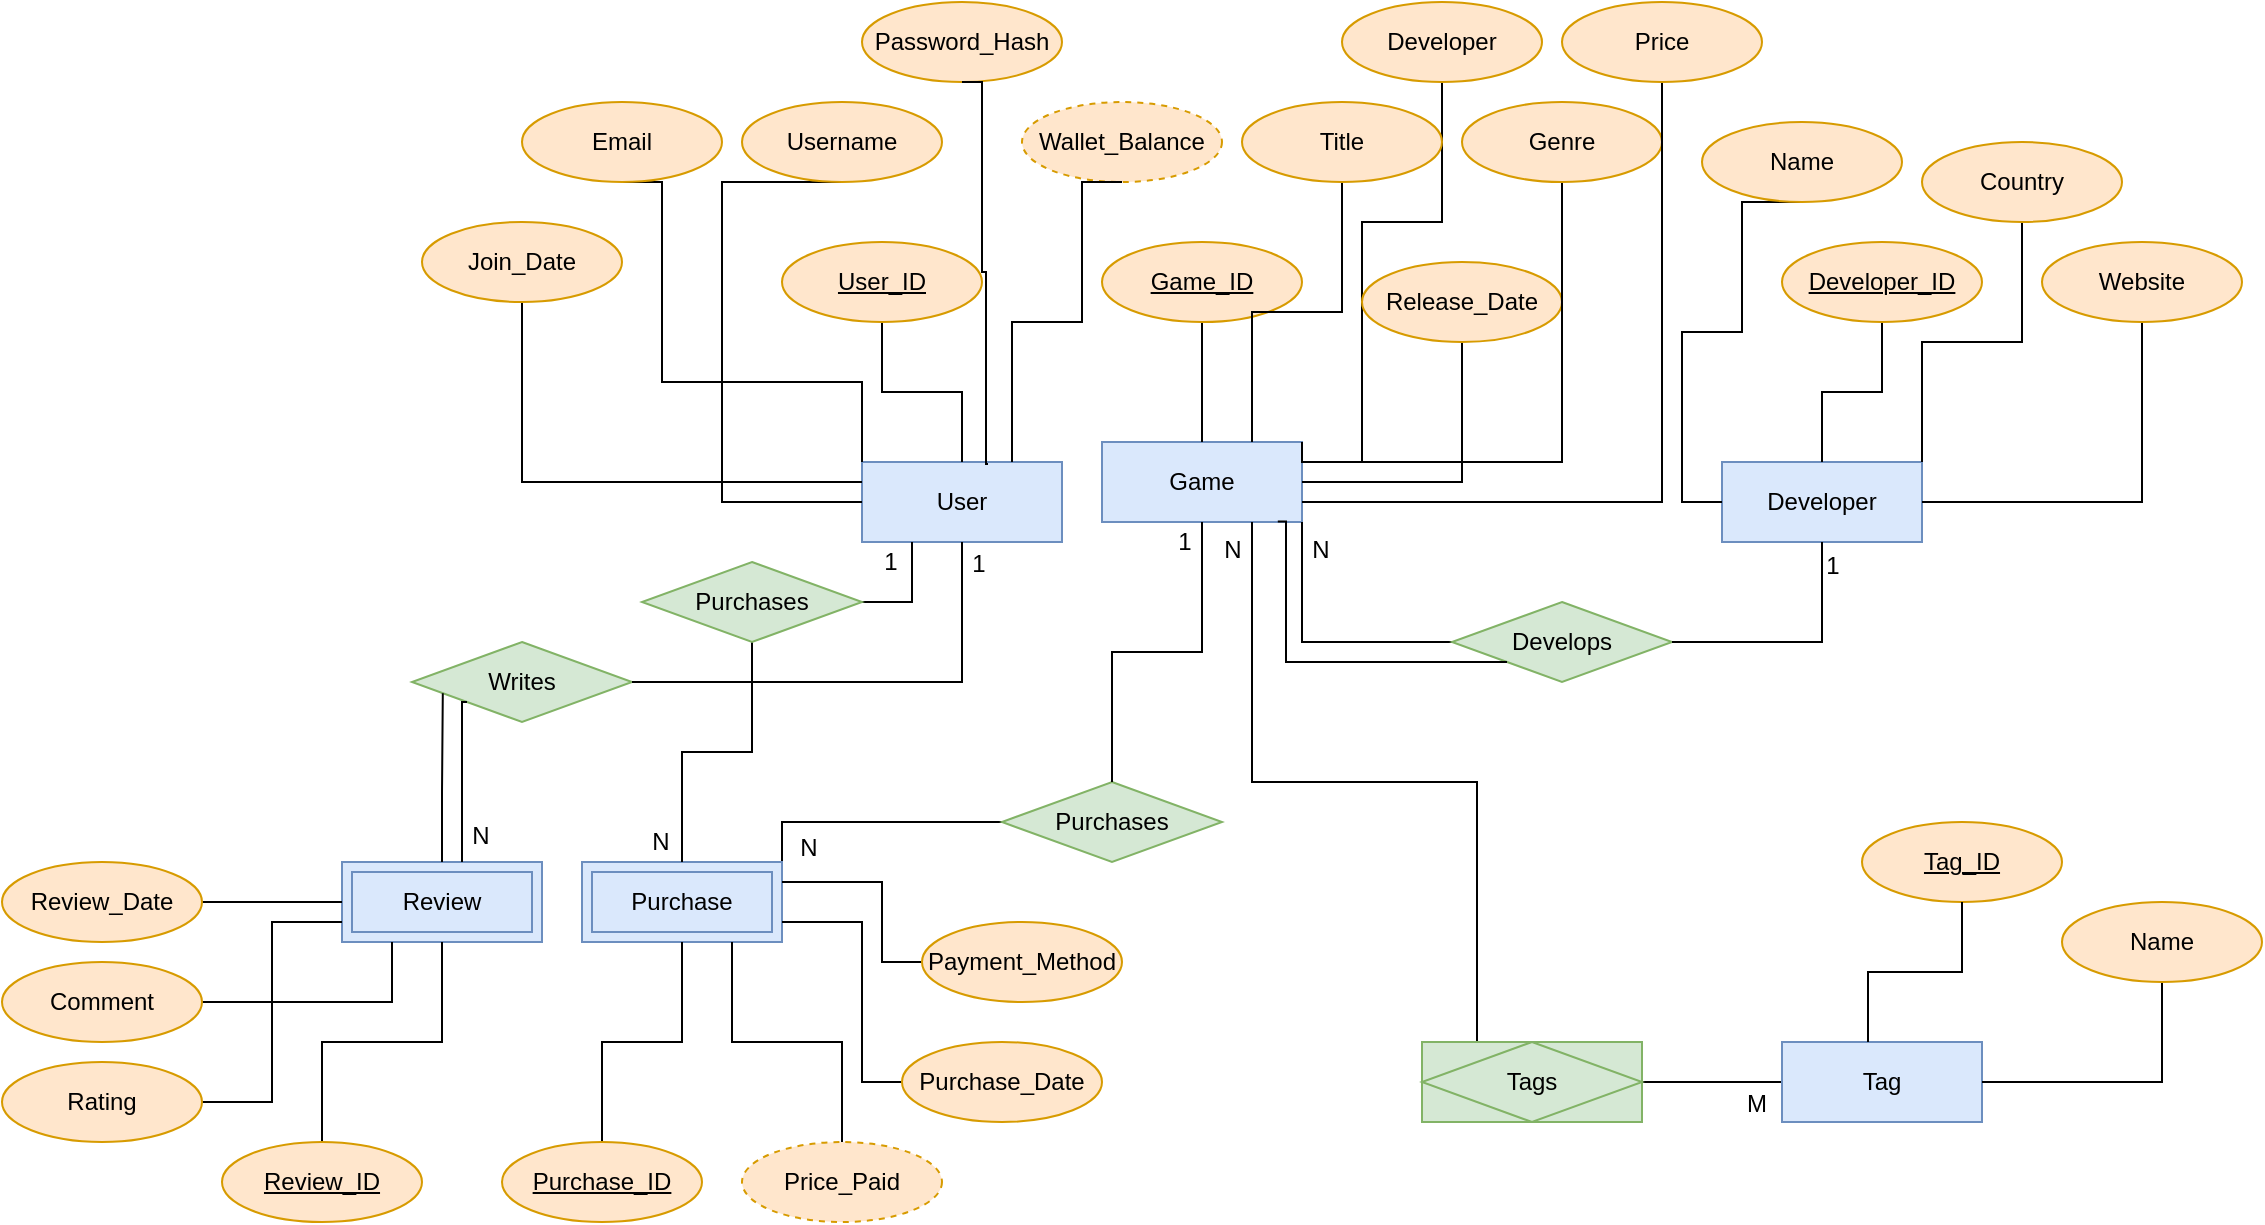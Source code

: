 <mxfile version="24.8.8">
  <diagram name="Page-1" id="dAdxT6PlNflJO-I5DjQb">
    <mxGraphModel dx="2319" dy="924" grid="1" gridSize="10" guides="1" tooltips="1" connect="1" arrows="1" fold="1" page="1" pageScale="1" pageWidth="850" pageHeight="1100" math="0" shadow="0">
      <root>
        <mxCell id="0" />
        <mxCell id="1" parent="0" />
        <mxCell id="sjET2w-emDGGVkZ5eXsf-5" value="User" style="whiteSpace=wrap;html=1;align=center;fillColor=#dae8fc;strokeColor=#6c8ebf;" vertex="1" parent="1">
          <mxGeometry x="120" y="240" width="100" height="40" as="geometry" />
        </mxCell>
        <mxCell id="sjET2w-emDGGVkZ5eXsf-6" value="Game" style="whiteSpace=wrap;html=1;align=center;fillColor=#dae8fc;strokeColor=#6c8ebf;" vertex="1" parent="1">
          <mxGeometry x="240" y="230" width="100" height="40" as="geometry" />
        </mxCell>
        <mxCell id="sjET2w-emDGGVkZ5eXsf-7" value="Developer" style="whiteSpace=wrap;html=1;align=center;fillColor=#dae8fc;strokeColor=#6c8ebf;" vertex="1" parent="1">
          <mxGeometry x="550" y="240" width="100" height="40" as="geometry" />
        </mxCell>
        <mxCell id="sjET2w-emDGGVkZ5eXsf-66" style="edgeStyle=orthogonalEdgeStyle;rounded=0;orthogonalLoop=1;jettySize=auto;html=1;exitX=0;exitY=0.5;exitDx=0;exitDy=0;entryX=1;entryY=0.5;entryDx=0;entryDy=0;endArrow=none;endFill=0;" edge="1" parent="1" source="sjET2w-emDGGVkZ5eXsf-8" target="sjET2w-emDGGVkZ5eXsf-65">
          <mxGeometry relative="1" as="geometry" />
        </mxCell>
        <mxCell id="sjET2w-emDGGVkZ5eXsf-8" value="Tag" style="whiteSpace=wrap;html=1;align=center;fillColor=#dae8fc;strokeColor=#6c8ebf;" vertex="1" parent="1">
          <mxGeometry x="580" y="530" width="100" height="40" as="geometry" />
        </mxCell>
        <mxCell id="sjET2w-emDGGVkZ5eXsf-9" value="Review" style="shape=ext;margin=3;double=1;whiteSpace=wrap;html=1;align=center;fillColor=#dae8fc;strokeColor=#6c8ebf;" vertex="1" parent="1">
          <mxGeometry x="-140" y="440" width="100" height="40" as="geometry" />
        </mxCell>
        <mxCell id="sjET2w-emDGGVkZ5eXsf-85" style="edgeStyle=orthogonalEdgeStyle;rounded=0;orthogonalLoop=1;jettySize=auto;html=1;exitX=1;exitY=0;exitDx=0;exitDy=0;endArrow=none;endFill=0;" edge="1" parent="1" source="sjET2w-emDGGVkZ5eXsf-10" target="sjET2w-emDGGVkZ5eXsf-68">
          <mxGeometry relative="1" as="geometry" />
        </mxCell>
        <mxCell id="sjET2w-emDGGVkZ5eXsf-10" value="Purchase" style="shape=ext;margin=3;double=1;whiteSpace=wrap;html=1;align=center;fillColor=#dae8fc;strokeColor=#6c8ebf;" vertex="1" parent="1">
          <mxGeometry x="-20" y="440" width="100" height="40" as="geometry" />
        </mxCell>
        <mxCell id="sjET2w-emDGGVkZ5eXsf-17" style="edgeStyle=orthogonalEdgeStyle;rounded=0;orthogonalLoop=1;jettySize=auto;html=1;exitX=0.5;exitY=1;exitDx=0;exitDy=0;endArrow=none;endFill=0;" edge="1" parent="1" source="sjET2w-emDGGVkZ5eXsf-11" target="sjET2w-emDGGVkZ5eXsf-5">
          <mxGeometry relative="1" as="geometry" />
        </mxCell>
        <mxCell id="sjET2w-emDGGVkZ5eXsf-11" value="User_ID" style="ellipse;whiteSpace=wrap;html=1;align=center;fontStyle=4;fillColor=#ffe6cc;strokeColor=#d79b00;" vertex="1" parent="1">
          <mxGeometry x="80" y="130" width="100" height="40" as="geometry" />
        </mxCell>
        <mxCell id="sjET2w-emDGGVkZ5eXsf-18" style="edgeStyle=orthogonalEdgeStyle;rounded=0;orthogonalLoop=1;jettySize=auto;html=1;exitX=0.5;exitY=1;exitDx=0;exitDy=0;entryX=0.5;entryY=0;entryDx=0;entryDy=0;endArrow=none;endFill=0;" edge="1" parent="1" source="sjET2w-emDGGVkZ5eXsf-12" target="sjET2w-emDGGVkZ5eXsf-6">
          <mxGeometry relative="1" as="geometry" />
        </mxCell>
        <mxCell id="sjET2w-emDGGVkZ5eXsf-12" value="Game_ID" style="ellipse;whiteSpace=wrap;html=1;align=center;fontStyle=4;fillColor=#ffe6cc;strokeColor=#d79b00;" vertex="1" parent="1">
          <mxGeometry x="240" y="130" width="100" height="40" as="geometry" />
        </mxCell>
        <mxCell id="sjET2w-emDGGVkZ5eXsf-19" style="edgeStyle=orthogonalEdgeStyle;rounded=0;orthogonalLoop=1;jettySize=auto;html=1;exitX=0.5;exitY=0;exitDx=0;exitDy=0;entryX=0.5;entryY=1;entryDx=0;entryDy=0;endArrow=none;endFill=0;" edge="1" parent="1" source="sjET2w-emDGGVkZ5eXsf-13" target="sjET2w-emDGGVkZ5eXsf-9">
          <mxGeometry relative="1" as="geometry" />
        </mxCell>
        <mxCell id="sjET2w-emDGGVkZ5eXsf-13" value="Review_ID" style="ellipse;whiteSpace=wrap;html=1;align=center;fontStyle=4;fillColor=#ffe6cc;strokeColor=#d79b00;" vertex="1" parent="1">
          <mxGeometry x="-200" y="580" width="100" height="40" as="geometry" />
        </mxCell>
        <mxCell id="sjET2w-emDGGVkZ5eXsf-21" style="edgeStyle=orthogonalEdgeStyle;rounded=0;orthogonalLoop=1;jettySize=auto;html=1;exitX=0.5;exitY=1;exitDx=0;exitDy=0;entryX=0.5;entryY=0;entryDx=0;entryDy=0;endArrow=none;endFill=0;" edge="1" parent="1" source="sjET2w-emDGGVkZ5eXsf-14" target="sjET2w-emDGGVkZ5eXsf-7">
          <mxGeometry relative="1" as="geometry" />
        </mxCell>
        <mxCell id="sjET2w-emDGGVkZ5eXsf-14" value="Developer_ID" style="ellipse;whiteSpace=wrap;html=1;align=center;fontStyle=4;fillColor=#ffe6cc;strokeColor=#d79b00;" vertex="1" parent="1">
          <mxGeometry x="580" y="130" width="100" height="40" as="geometry" />
        </mxCell>
        <mxCell id="sjET2w-emDGGVkZ5eXsf-15" value="Tag_ID" style="ellipse;whiteSpace=wrap;html=1;align=center;fontStyle=4;fillColor=#ffe6cc;strokeColor=#d79b00;" vertex="1" parent="1">
          <mxGeometry x="620" y="420" width="100" height="40" as="geometry" />
        </mxCell>
        <mxCell id="sjET2w-emDGGVkZ5eXsf-20" style="edgeStyle=orthogonalEdgeStyle;rounded=0;orthogonalLoop=1;jettySize=auto;html=1;exitX=0.5;exitY=0;exitDx=0;exitDy=0;entryX=0.5;entryY=1;entryDx=0;entryDy=0;endArrow=none;endFill=0;" edge="1" parent="1" source="sjET2w-emDGGVkZ5eXsf-16" target="sjET2w-emDGGVkZ5eXsf-10">
          <mxGeometry relative="1" as="geometry" />
        </mxCell>
        <mxCell id="sjET2w-emDGGVkZ5eXsf-16" value="Purchase_ID" style="ellipse;whiteSpace=wrap;html=1;align=center;fontStyle=4;fillColor=#ffe6cc;strokeColor=#d79b00;" vertex="1" parent="1">
          <mxGeometry x="-60" y="580" width="100" height="40" as="geometry" />
        </mxCell>
        <mxCell id="sjET2w-emDGGVkZ5eXsf-22" style="edgeStyle=orthogonalEdgeStyle;rounded=0;orthogonalLoop=1;jettySize=auto;html=1;exitX=0.5;exitY=1;exitDx=0;exitDy=0;entryX=0.43;entryY=0;entryDx=0;entryDy=0;entryPerimeter=0;endArrow=none;endFill=0;" edge="1" parent="1" source="sjET2w-emDGGVkZ5eXsf-15" target="sjET2w-emDGGVkZ5eXsf-8">
          <mxGeometry relative="1" as="geometry" />
        </mxCell>
        <mxCell id="sjET2w-emDGGVkZ5eXsf-24" style="edgeStyle=orthogonalEdgeStyle;rounded=0;orthogonalLoop=1;jettySize=auto;html=1;exitX=0.5;exitY=0;exitDx=0;exitDy=0;entryX=0.75;entryY=1;entryDx=0;entryDy=0;endArrow=none;endFill=0;" edge="1" parent="1" source="sjET2w-emDGGVkZ5eXsf-23" target="sjET2w-emDGGVkZ5eXsf-10">
          <mxGeometry relative="1" as="geometry" />
        </mxCell>
        <mxCell id="sjET2w-emDGGVkZ5eXsf-23" value="Price_Paid" style="ellipse;whiteSpace=wrap;html=1;align=center;dashed=1;fillColor=#ffe6cc;strokeColor=#d79b00;" vertex="1" parent="1">
          <mxGeometry x="60" y="580" width="100" height="40" as="geometry" />
        </mxCell>
        <mxCell id="sjET2w-emDGGVkZ5eXsf-25" value="Wallet_Balance" style="ellipse;whiteSpace=wrap;html=1;align=center;dashed=1;fillColor=#ffe6cc;strokeColor=#d79b00;" vertex="1" parent="1">
          <mxGeometry x="200" y="60" width="100" height="40" as="geometry" />
        </mxCell>
        <mxCell id="sjET2w-emDGGVkZ5eXsf-26" style="edgeStyle=orthogonalEdgeStyle;rounded=0;orthogonalLoop=1;jettySize=auto;html=1;exitX=0.5;exitY=1;exitDx=0;exitDy=0;entryX=0.75;entryY=0;entryDx=0;entryDy=0;endArrow=none;endFill=0;" edge="1" parent="1" source="sjET2w-emDGGVkZ5eXsf-25" target="sjET2w-emDGGVkZ5eXsf-5">
          <mxGeometry relative="1" as="geometry">
            <mxPoint x="180" y="250" as="targetPoint" />
            <Array as="points">
              <mxPoint x="230" y="100" />
              <mxPoint x="230" y="170" />
              <mxPoint x="195" y="170" />
            </Array>
          </mxGeometry>
        </mxCell>
        <mxCell id="sjET2w-emDGGVkZ5eXsf-28" style="edgeStyle=orthogonalEdgeStyle;rounded=0;orthogonalLoop=1;jettySize=auto;html=1;exitX=0.5;exitY=1;exitDx=0;exitDy=0;entryX=0;entryY=0.5;entryDx=0;entryDy=0;endArrow=none;endFill=0;" edge="1" parent="1" source="sjET2w-emDGGVkZ5eXsf-27" target="sjET2w-emDGGVkZ5eXsf-5">
          <mxGeometry relative="1" as="geometry">
            <Array as="points">
              <mxPoint x="50" y="100" />
              <mxPoint x="50" y="260" />
            </Array>
          </mxGeometry>
        </mxCell>
        <mxCell id="sjET2w-emDGGVkZ5eXsf-27" value="Username" style="ellipse;whiteSpace=wrap;html=1;align=center;fillColor=#ffe6cc;strokeColor=#d79b00;" vertex="1" parent="1">
          <mxGeometry x="60" y="60" width="100" height="40" as="geometry" />
        </mxCell>
        <mxCell id="sjET2w-emDGGVkZ5eXsf-29" value="Password_Hash" style="ellipse;whiteSpace=wrap;html=1;align=center;fillColor=#ffe6cc;strokeColor=#d79b00;" vertex="1" parent="1">
          <mxGeometry x="120" y="10" width="100" height="40" as="geometry" />
        </mxCell>
        <mxCell id="sjET2w-emDGGVkZ5eXsf-30" style="edgeStyle=orthogonalEdgeStyle;rounded=0;orthogonalLoop=1;jettySize=auto;html=1;exitX=0.5;exitY=1;exitDx=0;exitDy=0;entryX=0.63;entryY=0.025;entryDx=0;entryDy=0;entryPerimeter=0;endArrow=none;endFill=0;" edge="1" parent="1" source="sjET2w-emDGGVkZ5eXsf-29" target="sjET2w-emDGGVkZ5eXsf-5">
          <mxGeometry relative="1" as="geometry">
            <mxPoint x="230" y="220" as="targetPoint" />
            <Array as="points">
              <mxPoint x="180" y="50" />
              <mxPoint x="180" y="145" />
              <mxPoint x="182" y="145" />
            </Array>
          </mxGeometry>
        </mxCell>
        <mxCell id="sjET2w-emDGGVkZ5eXsf-34" style="edgeStyle=orthogonalEdgeStyle;rounded=0;orthogonalLoop=1;jettySize=auto;html=1;exitX=0.5;exitY=1;exitDx=0;exitDy=0;entryX=0;entryY=0;entryDx=0;entryDy=0;endArrow=none;endFill=0;" edge="1" parent="1" source="sjET2w-emDGGVkZ5eXsf-31" target="sjET2w-emDGGVkZ5eXsf-5">
          <mxGeometry relative="1" as="geometry">
            <Array as="points">
              <mxPoint x="20" y="100" />
              <mxPoint x="20" y="200" />
              <mxPoint x="120" y="200" />
            </Array>
          </mxGeometry>
        </mxCell>
        <mxCell id="sjET2w-emDGGVkZ5eXsf-31" value="Email" style="ellipse;whiteSpace=wrap;html=1;align=center;fillColor=#ffe6cc;strokeColor=#d79b00;" vertex="1" parent="1">
          <mxGeometry x="-50" y="60" width="100" height="40" as="geometry" />
        </mxCell>
        <mxCell id="sjET2w-emDGGVkZ5eXsf-33" style="edgeStyle=orthogonalEdgeStyle;rounded=0;orthogonalLoop=1;jettySize=auto;html=1;exitX=0.5;exitY=1;exitDx=0;exitDy=0;entryX=0;entryY=0.25;entryDx=0;entryDy=0;endArrow=none;endFill=0;" edge="1" parent="1" source="sjET2w-emDGGVkZ5eXsf-32" target="sjET2w-emDGGVkZ5eXsf-5">
          <mxGeometry relative="1" as="geometry" />
        </mxCell>
        <mxCell id="sjET2w-emDGGVkZ5eXsf-32" value="Join_Date" style="ellipse;whiteSpace=wrap;html=1;align=center;fillColor=#ffe6cc;strokeColor=#d79b00;" vertex="1" parent="1">
          <mxGeometry x="-100" y="120" width="100" height="40" as="geometry" />
        </mxCell>
        <mxCell id="sjET2w-emDGGVkZ5eXsf-42" style="edgeStyle=orthogonalEdgeStyle;rounded=0;orthogonalLoop=1;jettySize=auto;html=1;exitX=0.5;exitY=1;exitDx=0;exitDy=0;entryX=1;entryY=0;entryDx=0;entryDy=0;endArrow=none;endFill=0;" edge="1" parent="1" source="sjET2w-emDGGVkZ5eXsf-35" target="sjET2w-emDGGVkZ5eXsf-6">
          <mxGeometry relative="1" as="geometry">
            <Array as="points">
              <mxPoint x="410" y="120" />
              <mxPoint x="370" y="120" />
              <mxPoint x="370" y="240" />
            </Array>
          </mxGeometry>
        </mxCell>
        <mxCell id="sjET2w-emDGGVkZ5eXsf-35" value="Developer" style="ellipse;whiteSpace=wrap;html=1;align=center;fillColor=#ffe6cc;strokeColor=#d79b00;" vertex="1" parent="1">
          <mxGeometry x="360" y="10" width="100" height="40" as="geometry" />
        </mxCell>
        <mxCell id="sjET2w-emDGGVkZ5eXsf-41" style="edgeStyle=orthogonalEdgeStyle;rounded=0;orthogonalLoop=1;jettySize=auto;html=1;exitX=0.5;exitY=1;exitDx=0;exitDy=0;entryX=1;entryY=0.5;entryDx=0;entryDy=0;endArrow=none;endFill=0;" edge="1" parent="1" source="sjET2w-emDGGVkZ5eXsf-36" target="sjET2w-emDGGVkZ5eXsf-6">
          <mxGeometry relative="1" as="geometry" />
        </mxCell>
        <mxCell id="sjET2w-emDGGVkZ5eXsf-36" value="Release_Date" style="ellipse;whiteSpace=wrap;html=1;align=center;fillColor=#ffe6cc;strokeColor=#d79b00;" vertex="1" parent="1">
          <mxGeometry x="370" y="140" width="100" height="40" as="geometry" />
        </mxCell>
        <mxCell id="sjET2w-emDGGVkZ5eXsf-39" style="edgeStyle=orthogonalEdgeStyle;rounded=0;orthogonalLoop=1;jettySize=auto;html=1;exitX=0.5;exitY=1;exitDx=0;exitDy=0;entryX=0.75;entryY=0;entryDx=0;entryDy=0;endArrow=none;endFill=0;" edge="1" parent="1" source="sjET2w-emDGGVkZ5eXsf-37" target="sjET2w-emDGGVkZ5eXsf-6">
          <mxGeometry relative="1" as="geometry" />
        </mxCell>
        <mxCell id="sjET2w-emDGGVkZ5eXsf-37" value="Title" style="ellipse;whiteSpace=wrap;html=1;align=center;fillColor=#ffe6cc;strokeColor=#d79b00;" vertex="1" parent="1">
          <mxGeometry x="310" y="60" width="100" height="40" as="geometry" />
        </mxCell>
        <mxCell id="sjET2w-emDGGVkZ5eXsf-40" style="edgeStyle=orthogonalEdgeStyle;rounded=0;orthogonalLoop=1;jettySize=auto;html=1;exitX=0.5;exitY=1;exitDx=0;exitDy=0;entryX=1;entryY=0.25;entryDx=0;entryDy=0;endArrow=none;endFill=0;" edge="1" parent="1" source="sjET2w-emDGGVkZ5eXsf-38" target="sjET2w-emDGGVkZ5eXsf-6">
          <mxGeometry relative="1" as="geometry" />
        </mxCell>
        <mxCell id="sjET2w-emDGGVkZ5eXsf-38" value="Genre" style="ellipse;whiteSpace=wrap;html=1;align=center;fillColor=#ffe6cc;strokeColor=#d79b00;" vertex="1" parent="1">
          <mxGeometry x="420" y="60" width="100" height="40" as="geometry" />
        </mxCell>
        <mxCell id="sjET2w-emDGGVkZ5eXsf-44" style="edgeStyle=orthogonalEdgeStyle;rounded=0;orthogonalLoop=1;jettySize=auto;html=1;exitX=0.5;exitY=1;exitDx=0;exitDy=0;entryX=1;entryY=0.75;entryDx=0;entryDy=0;endArrow=none;endFill=0;" edge="1" parent="1" source="sjET2w-emDGGVkZ5eXsf-43" target="sjET2w-emDGGVkZ5eXsf-6">
          <mxGeometry relative="1" as="geometry" />
        </mxCell>
        <mxCell id="sjET2w-emDGGVkZ5eXsf-43" value="Price" style="ellipse;whiteSpace=wrap;html=1;align=center;fillColor=#ffe6cc;strokeColor=#d79b00;" vertex="1" parent="1">
          <mxGeometry x="470" y="10" width="100" height="40" as="geometry" />
        </mxCell>
        <mxCell id="sjET2w-emDGGVkZ5eXsf-46" style="edgeStyle=orthogonalEdgeStyle;rounded=0;orthogonalLoop=1;jettySize=auto;html=1;exitX=1;exitY=0.5;exitDx=0;exitDy=0;entryX=0;entryY=0.75;entryDx=0;entryDy=0;endArrow=none;endFill=0;" edge="1" parent="1" source="sjET2w-emDGGVkZ5eXsf-45" target="sjET2w-emDGGVkZ5eXsf-9">
          <mxGeometry relative="1" as="geometry" />
        </mxCell>
        <mxCell id="sjET2w-emDGGVkZ5eXsf-45" value="Rating" style="ellipse;whiteSpace=wrap;html=1;align=center;fillColor=#ffe6cc;strokeColor=#d79b00;" vertex="1" parent="1">
          <mxGeometry x="-310" y="540" width="100" height="40" as="geometry" />
        </mxCell>
        <mxCell id="sjET2w-emDGGVkZ5eXsf-49" style="edgeStyle=orthogonalEdgeStyle;rounded=0;orthogonalLoop=1;jettySize=auto;html=1;exitX=1;exitY=0.5;exitDx=0;exitDy=0;entryX=0.25;entryY=1;entryDx=0;entryDy=0;endArrow=none;endFill=0;" edge="1" parent="1" source="sjET2w-emDGGVkZ5eXsf-47" target="sjET2w-emDGGVkZ5eXsf-9">
          <mxGeometry relative="1" as="geometry" />
        </mxCell>
        <mxCell id="sjET2w-emDGGVkZ5eXsf-47" value="Comment" style="ellipse;whiteSpace=wrap;html=1;align=center;fillColor=#ffe6cc;strokeColor=#d79b00;" vertex="1" parent="1">
          <mxGeometry x="-310" y="490" width="100" height="40" as="geometry" />
        </mxCell>
        <mxCell id="sjET2w-emDGGVkZ5eXsf-50" style="edgeStyle=orthogonalEdgeStyle;rounded=0;orthogonalLoop=1;jettySize=auto;html=1;exitX=1;exitY=0.5;exitDx=0;exitDy=0;entryX=0;entryY=0.5;entryDx=0;entryDy=0;endArrow=none;endFill=0;" edge="1" parent="1" source="sjET2w-emDGGVkZ5eXsf-48" target="sjET2w-emDGGVkZ5eXsf-9">
          <mxGeometry relative="1" as="geometry" />
        </mxCell>
        <mxCell id="sjET2w-emDGGVkZ5eXsf-48" value="Review_Date" style="ellipse;whiteSpace=wrap;html=1;align=center;fillColor=#ffe6cc;strokeColor=#d79b00;" vertex="1" parent="1">
          <mxGeometry x="-310" y="440" width="100" height="40" as="geometry" />
        </mxCell>
        <mxCell id="sjET2w-emDGGVkZ5eXsf-52" style="edgeStyle=orthogonalEdgeStyle;rounded=0;orthogonalLoop=1;jettySize=auto;html=1;exitX=0;exitY=0.5;exitDx=0;exitDy=0;entryX=1;entryY=0.75;entryDx=0;entryDy=0;endArrow=none;endFill=0;" edge="1" parent="1" source="sjET2w-emDGGVkZ5eXsf-51" target="sjET2w-emDGGVkZ5eXsf-10">
          <mxGeometry relative="1" as="geometry">
            <Array as="points">
              <mxPoint x="120" y="550" />
              <mxPoint x="120" y="470" />
            </Array>
          </mxGeometry>
        </mxCell>
        <mxCell id="sjET2w-emDGGVkZ5eXsf-51" value="Purchase_Date" style="ellipse;whiteSpace=wrap;html=1;align=center;fillColor=#ffe6cc;strokeColor=#d79b00;" vertex="1" parent="1">
          <mxGeometry x="140" y="530" width="100" height="40" as="geometry" />
        </mxCell>
        <mxCell id="sjET2w-emDGGVkZ5eXsf-54" style="edgeStyle=orthogonalEdgeStyle;rounded=0;orthogonalLoop=1;jettySize=auto;html=1;exitX=0;exitY=0.5;exitDx=0;exitDy=0;entryX=1;entryY=0.25;entryDx=0;entryDy=0;endArrow=none;endFill=0;" edge="1" parent="1" source="sjET2w-emDGGVkZ5eXsf-53" target="sjET2w-emDGGVkZ5eXsf-10">
          <mxGeometry relative="1" as="geometry">
            <Array as="points">
              <mxPoint x="130" y="490" />
              <mxPoint x="130" y="450" />
            </Array>
          </mxGeometry>
        </mxCell>
        <mxCell id="sjET2w-emDGGVkZ5eXsf-53" value="Payment_Method" style="ellipse;whiteSpace=wrap;html=1;align=center;fillColor=#ffe6cc;strokeColor=#d79b00;" vertex="1" parent="1">
          <mxGeometry x="150" y="470" width="100" height="40" as="geometry" />
        </mxCell>
        <mxCell id="sjET2w-emDGGVkZ5eXsf-58" style="edgeStyle=orthogonalEdgeStyle;rounded=0;orthogonalLoop=1;jettySize=auto;html=1;exitX=0.5;exitY=1;exitDx=0;exitDy=0;entryX=0;entryY=0.5;entryDx=0;entryDy=0;endArrow=none;endFill=0;" edge="1" parent="1" source="sjET2w-emDGGVkZ5eXsf-55" target="sjET2w-emDGGVkZ5eXsf-7">
          <mxGeometry relative="1" as="geometry">
            <Array as="points">
              <mxPoint x="560" y="110" />
              <mxPoint x="560" y="175" />
              <mxPoint x="530" y="175" />
              <mxPoint x="530" y="260" />
            </Array>
          </mxGeometry>
        </mxCell>
        <mxCell id="sjET2w-emDGGVkZ5eXsf-55" value="Name" style="ellipse;whiteSpace=wrap;html=1;align=center;fillColor=#ffe6cc;strokeColor=#d79b00;" vertex="1" parent="1">
          <mxGeometry x="540" y="70" width="100" height="40" as="geometry" />
        </mxCell>
        <mxCell id="sjET2w-emDGGVkZ5eXsf-59" style="edgeStyle=orthogonalEdgeStyle;rounded=0;orthogonalLoop=1;jettySize=auto;html=1;exitX=0.5;exitY=1;exitDx=0;exitDy=0;entryX=1;entryY=0.5;entryDx=0;entryDy=0;endArrow=none;endFill=0;" edge="1" parent="1" source="sjET2w-emDGGVkZ5eXsf-56" target="sjET2w-emDGGVkZ5eXsf-7">
          <mxGeometry relative="1" as="geometry" />
        </mxCell>
        <mxCell id="sjET2w-emDGGVkZ5eXsf-56" value="Website" style="ellipse;whiteSpace=wrap;html=1;align=center;fillColor=#ffe6cc;strokeColor=#d79b00;" vertex="1" parent="1">
          <mxGeometry x="710" y="130" width="100" height="40" as="geometry" />
        </mxCell>
        <mxCell id="sjET2w-emDGGVkZ5eXsf-60" style="edgeStyle=orthogonalEdgeStyle;rounded=0;orthogonalLoop=1;jettySize=auto;html=1;exitX=0.5;exitY=1;exitDx=0;exitDy=0;entryX=1;entryY=0;entryDx=0;entryDy=0;endArrow=none;endFill=0;" edge="1" parent="1" source="sjET2w-emDGGVkZ5eXsf-57" target="sjET2w-emDGGVkZ5eXsf-7">
          <mxGeometry relative="1" as="geometry" />
        </mxCell>
        <mxCell id="sjET2w-emDGGVkZ5eXsf-57" value="Country" style="ellipse;whiteSpace=wrap;html=1;align=center;fillColor=#ffe6cc;strokeColor=#d79b00;" vertex="1" parent="1">
          <mxGeometry x="650" y="80" width="100" height="40" as="geometry" />
        </mxCell>
        <mxCell id="sjET2w-emDGGVkZ5eXsf-63" style="edgeStyle=orthogonalEdgeStyle;rounded=0;orthogonalLoop=1;jettySize=auto;html=1;exitX=0.5;exitY=1;exitDx=0;exitDy=0;entryX=1;entryY=0.5;entryDx=0;entryDy=0;endArrow=none;endFill=0;" edge="1" parent="1" source="sjET2w-emDGGVkZ5eXsf-62" target="sjET2w-emDGGVkZ5eXsf-8">
          <mxGeometry relative="1" as="geometry" />
        </mxCell>
        <mxCell id="sjET2w-emDGGVkZ5eXsf-62" value="Name" style="ellipse;whiteSpace=wrap;html=1;align=center;fillColor=#ffe6cc;strokeColor=#d79b00;" vertex="1" parent="1">
          <mxGeometry x="720" y="460" width="100" height="40" as="geometry" />
        </mxCell>
        <mxCell id="sjET2w-emDGGVkZ5eXsf-64" value="Writes" style="shape=rhombus;perimeter=rhombusPerimeter;whiteSpace=wrap;html=1;align=center;fillColor=#d5e8d4;strokeColor=#82b366;" vertex="1" parent="1">
          <mxGeometry x="-105" y="330" width="110" height="40" as="geometry" />
        </mxCell>
        <mxCell id="sjET2w-emDGGVkZ5eXsf-67" style="edgeStyle=orthogonalEdgeStyle;rounded=0;orthogonalLoop=1;jettySize=auto;html=1;exitX=0.25;exitY=0;exitDx=0;exitDy=0;entryX=0.75;entryY=1;entryDx=0;entryDy=0;endArrow=none;endFill=0;" edge="1" parent="1" source="sjET2w-emDGGVkZ5eXsf-65" target="sjET2w-emDGGVkZ5eXsf-6">
          <mxGeometry relative="1" as="geometry" />
        </mxCell>
        <mxCell id="sjET2w-emDGGVkZ5eXsf-65" value="Tags" style="shape=associativeEntity;whiteSpace=wrap;html=1;align=center;fillColor=#d5e8d4;strokeColor=#82b366;" vertex="1" parent="1">
          <mxGeometry x="400" y="530" width="110" height="40" as="geometry" />
        </mxCell>
        <mxCell id="sjET2w-emDGGVkZ5eXsf-68" value="Purchases" style="shape=rhombus;perimeter=rhombusPerimeter;whiteSpace=wrap;html=1;align=center;fillColor=#d5e8d4;strokeColor=#82b366;" vertex="1" parent="1">
          <mxGeometry x="190" y="400" width="110" height="40" as="geometry" />
        </mxCell>
        <mxCell id="sjET2w-emDGGVkZ5eXsf-71" style="edgeStyle=orthogonalEdgeStyle;rounded=0;orthogonalLoop=1;jettySize=auto;html=1;exitX=0;exitY=0.5;exitDx=0;exitDy=0;entryX=1;entryY=1;entryDx=0;entryDy=0;endArrow=none;endFill=0;" edge="1" parent="1" source="sjET2w-emDGGVkZ5eXsf-69" target="sjET2w-emDGGVkZ5eXsf-6">
          <mxGeometry relative="1" as="geometry" />
        </mxCell>
        <mxCell id="sjET2w-emDGGVkZ5eXsf-69" value="Develops" style="shape=rhombus;perimeter=rhombusPerimeter;whiteSpace=wrap;html=1;align=center;fillColor=#d5e8d4;strokeColor=#82b366;" vertex="1" parent="1">
          <mxGeometry x="415" y="310" width="110" height="40" as="geometry" />
        </mxCell>
        <mxCell id="sjET2w-emDGGVkZ5eXsf-83" style="edgeStyle=orthogonalEdgeStyle;rounded=0;orthogonalLoop=1;jettySize=auto;html=1;exitX=0.5;exitY=1;exitDx=0;exitDy=0;endArrow=none;endFill=0;" edge="1" parent="1" source="sjET2w-emDGGVkZ5eXsf-70" target="sjET2w-emDGGVkZ5eXsf-10">
          <mxGeometry relative="1" as="geometry" />
        </mxCell>
        <mxCell id="sjET2w-emDGGVkZ5eXsf-84" style="edgeStyle=orthogonalEdgeStyle;rounded=0;orthogonalLoop=1;jettySize=auto;html=1;exitX=1;exitY=0.5;exitDx=0;exitDy=0;entryX=0.25;entryY=1;entryDx=0;entryDy=0;endArrow=none;endFill=0;" edge="1" parent="1" source="sjET2w-emDGGVkZ5eXsf-70" target="sjET2w-emDGGVkZ5eXsf-5">
          <mxGeometry relative="1" as="geometry" />
        </mxCell>
        <mxCell id="sjET2w-emDGGVkZ5eXsf-70" value="Purchases" style="shape=rhombus;perimeter=rhombusPerimeter;whiteSpace=wrap;html=1;align=center;fillColor=#d5e8d4;strokeColor=#82b366;" vertex="1" parent="1">
          <mxGeometry x="10" y="290" width="110" height="40" as="geometry" />
        </mxCell>
        <mxCell id="sjET2w-emDGGVkZ5eXsf-72" style="edgeStyle=orthogonalEdgeStyle;rounded=0;orthogonalLoop=1;jettySize=auto;html=1;exitX=0.879;exitY=0.995;exitDx=0;exitDy=0;exitPerimeter=0;endArrow=none;endFill=0;entryX=0;entryY=1;entryDx=0;entryDy=0;" edge="1" parent="1" source="sjET2w-emDGGVkZ5eXsf-6" target="sjET2w-emDGGVkZ5eXsf-69">
          <mxGeometry relative="1" as="geometry">
            <mxPoint x="420" y="340" as="targetPoint" />
            <Array as="points">
              <mxPoint x="332" y="270" />
              <mxPoint x="332" y="340" />
            </Array>
          </mxGeometry>
        </mxCell>
        <mxCell id="sjET2w-emDGGVkZ5eXsf-73" style="edgeStyle=orthogonalEdgeStyle;rounded=0;orthogonalLoop=1;jettySize=auto;html=1;exitX=1;exitY=0.5;exitDx=0;exitDy=0;entryX=0.5;entryY=1;entryDx=0;entryDy=0;endArrow=none;endFill=0;" edge="1" parent="1" source="sjET2w-emDGGVkZ5eXsf-69" target="sjET2w-emDGGVkZ5eXsf-7">
          <mxGeometry relative="1" as="geometry" />
        </mxCell>
        <mxCell id="sjET2w-emDGGVkZ5eXsf-74" value="1" style="text;html=1;align=center;verticalAlign=middle;resizable=0;points=[];autosize=1;strokeColor=none;fillColor=none;" vertex="1" parent="1">
          <mxGeometry x="590" y="277" width="30" height="30" as="geometry" />
        </mxCell>
        <mxCell id="sjET2w-emDGGVkZ5eXsf-75" value="N" style="text;html=1;align=center;verticalAlign=middle;resizable=0;points=[];autosize=1;strokeColor=none;fillColor=none;" vertex="1" parent="1">
          <mxGeometry x="334" y="269" width="30" height="30" as="geometry" />
        </mxCell>
        <mxCell id="sjET2w-emDGGVkZ5eXsf-76" value="N" style="text;html=1;align=center;verticalAlign=middle;resizable=0;points=[];autosize=1;strokeColor=none;fillColor=none;" vertex="1" parent="1">
          <mxGeometry x="290" y="269" width="30" height="30" as="geometry" />
        </mxCell>
        <mxCell id="sjET2w-emDGGVkZ5eXsf-77" value="M" style="text;html=1;align=center;verticalAlign=middle;resizable=0;points=[];autosize=1;strokeColor=none;fillColor=none;" vertex="1" parent="1">
          <mxGeometry x="552" y="546" width="30" height="30" as="geometry" />
        </mxCell>
        <mxCell id="sjET2w-emDGGVkZ5eXsf-78" style="edgeStyle=orthogonalEdgeStyle;rounded=0;orthogonalLoop=1;jettySize=auto;html=1;exitX=0.5;exitY=0;exitDx=0;exitDy=0;endArrow=none;endFill=0;entryX=0.14;entryY=0.641;entryDx=0;entryDy=0;entryPerimeter=0;" edge="1" parent="1" source="sjET2w-emDGGVkZ5eXsf-9" target="sjET2w-emDGGVkZ5eXsf-64">
          <mxGeometry relative="1" as="geometry">
            <mxPoint x="-90" y="360" as="targetPoint" />
          </mxGeometry>
        </mxCell>
        <mxCell id="sjET2w-emDGGVkZ5eXsf-79" style="edgeStyle=orthogonalEdgeStyle;rounded=0;orthogonalLoop=1;jettySize=auto;html=1;exitX=0.6;exitY=0;exitDx=0;exitDy=0;entryX=0;entryY=1;entryDx=0;entryDy=0;exitPerimeter=0;endArrow=none;endFill=0;" edge="1" parent="1" source="sjET2w-emDGGVkZ5eXsf-9" target="sjET2w-emDGGVkZ5eXsf-64">
          <mxGeometry relative="1" as="geometry">
            <Array as="points">
              <mxPoint x="-80" y="360" />
            </Array>
          </mxGeometry>
        </mxCell>
        <mxCell id="sjET2w-emDGGVkZ5eXsf-80" style="edgeStyle=orthogonalEdgeStyle;rounded=0;orthogonalLoop=1;jettySize=auto;html=1;exitX=1;exitY=0.5;exitDx=0;exitDy=0;endArrow=none;endFill=0;" edge="1" parent="1" source="sjET2w-emDGGVkZ5eXsf-64" target="sjET2w-emDGGVkZ5eXsf-5">
          <mxGeometry relative="1" as="geometry" />
        </mxCell>
        <mxCell id="sjET2w-emDGGVkZ5eXsf-81" value="N" style="text;html=1;align=center;verticalAlign=middle;resizable=0;points=[];autosize=1;strokeColor=none;fillColor=none;" vertex="1" parent="1">
          <mxGeometry x="-86" y="412" width="30" height="30" as="geometry" />
        </mxCell>
        <mxCell id="sjET2w-emDGGVkZ5eXsf-82" value="1" style="text;html=1;align=center;verticalAlign=middle;resizable=0;points=[];autosize=1;strokeColor=none;fillColor=none;" vertex="1" parent="1">
          <mxGeometry x="163" y="276" width="30" height="30" as="geometry" />
        </mxCell>
        <mxCell id="sjET2w-emDGGVkZ5eXsf-87" style="edgeStyle=orthogonalEdgeStyle;rounded=0;orthogonalLoop=1;jettySize=auto;html=1;exitX=0.5;exitY=0;exitDx=0;exitDy=0;endArrow=none;endFill=0;" edge="1" parent="1" source="sjET2w-emDGGVkZ5eXsf-68" target="sjET2w-emDGGVkZ5eXsf-6">
          <mxGeometry relative="1" as="geometry" />
        </mxCell>
        <mxCell id="sjET2w-emDGGVkZ5eXsf-89" value="1" style="text;html=1;align=center;verticalAlign=middle;resizable=0;points=[];autosize=1;strokeColor=none;fillColor=none;" vertex="1" parent="1">
          <mxGeometry x="266" y="265" width="30" height="30" as="geometry" />
        </mxCell>
        <mxCell id="sjET2w-emDGGVkZ5eXsf-90" value="N" style="text;html=1;align=center;verticalAlign=middle;resizable=0;points=[];autosize=1;strokeColor=none;fillColor=none;" vertex="1" parent="1">
          <mxGeometry x="78" y="418" width="30" height="30" as="geometry" />
        </mxCell>
        <mxCell id="sjET2w-emDGGVkZ5eXsf-91" value="N" style="text;html=1;align=center;verticalAlign=middle;resizable=0;points=[];autosize=1;strokeColor=none;fillColor=none;" vertex="1" parent="1">
          <mxGeometry x="4" y="415" width="30" height="30" as="geometry" />
        </mxCell>
        <mxCell id="sjET2w-emDGGVkZ5eXsf-92" value="1" style="text;html=1;align=center;verticalAlign=middle;resizable=0;points=[];autosize=1;strokeColor=none;fillColor=none;" vertex="1" parent="1">
          <mxGeometry x="119" y="275" width="30" height="30" as="geometry" />
        </mxCell>
      </root>
    </mxGraphModel>
  </diagram>
</mxfile>

